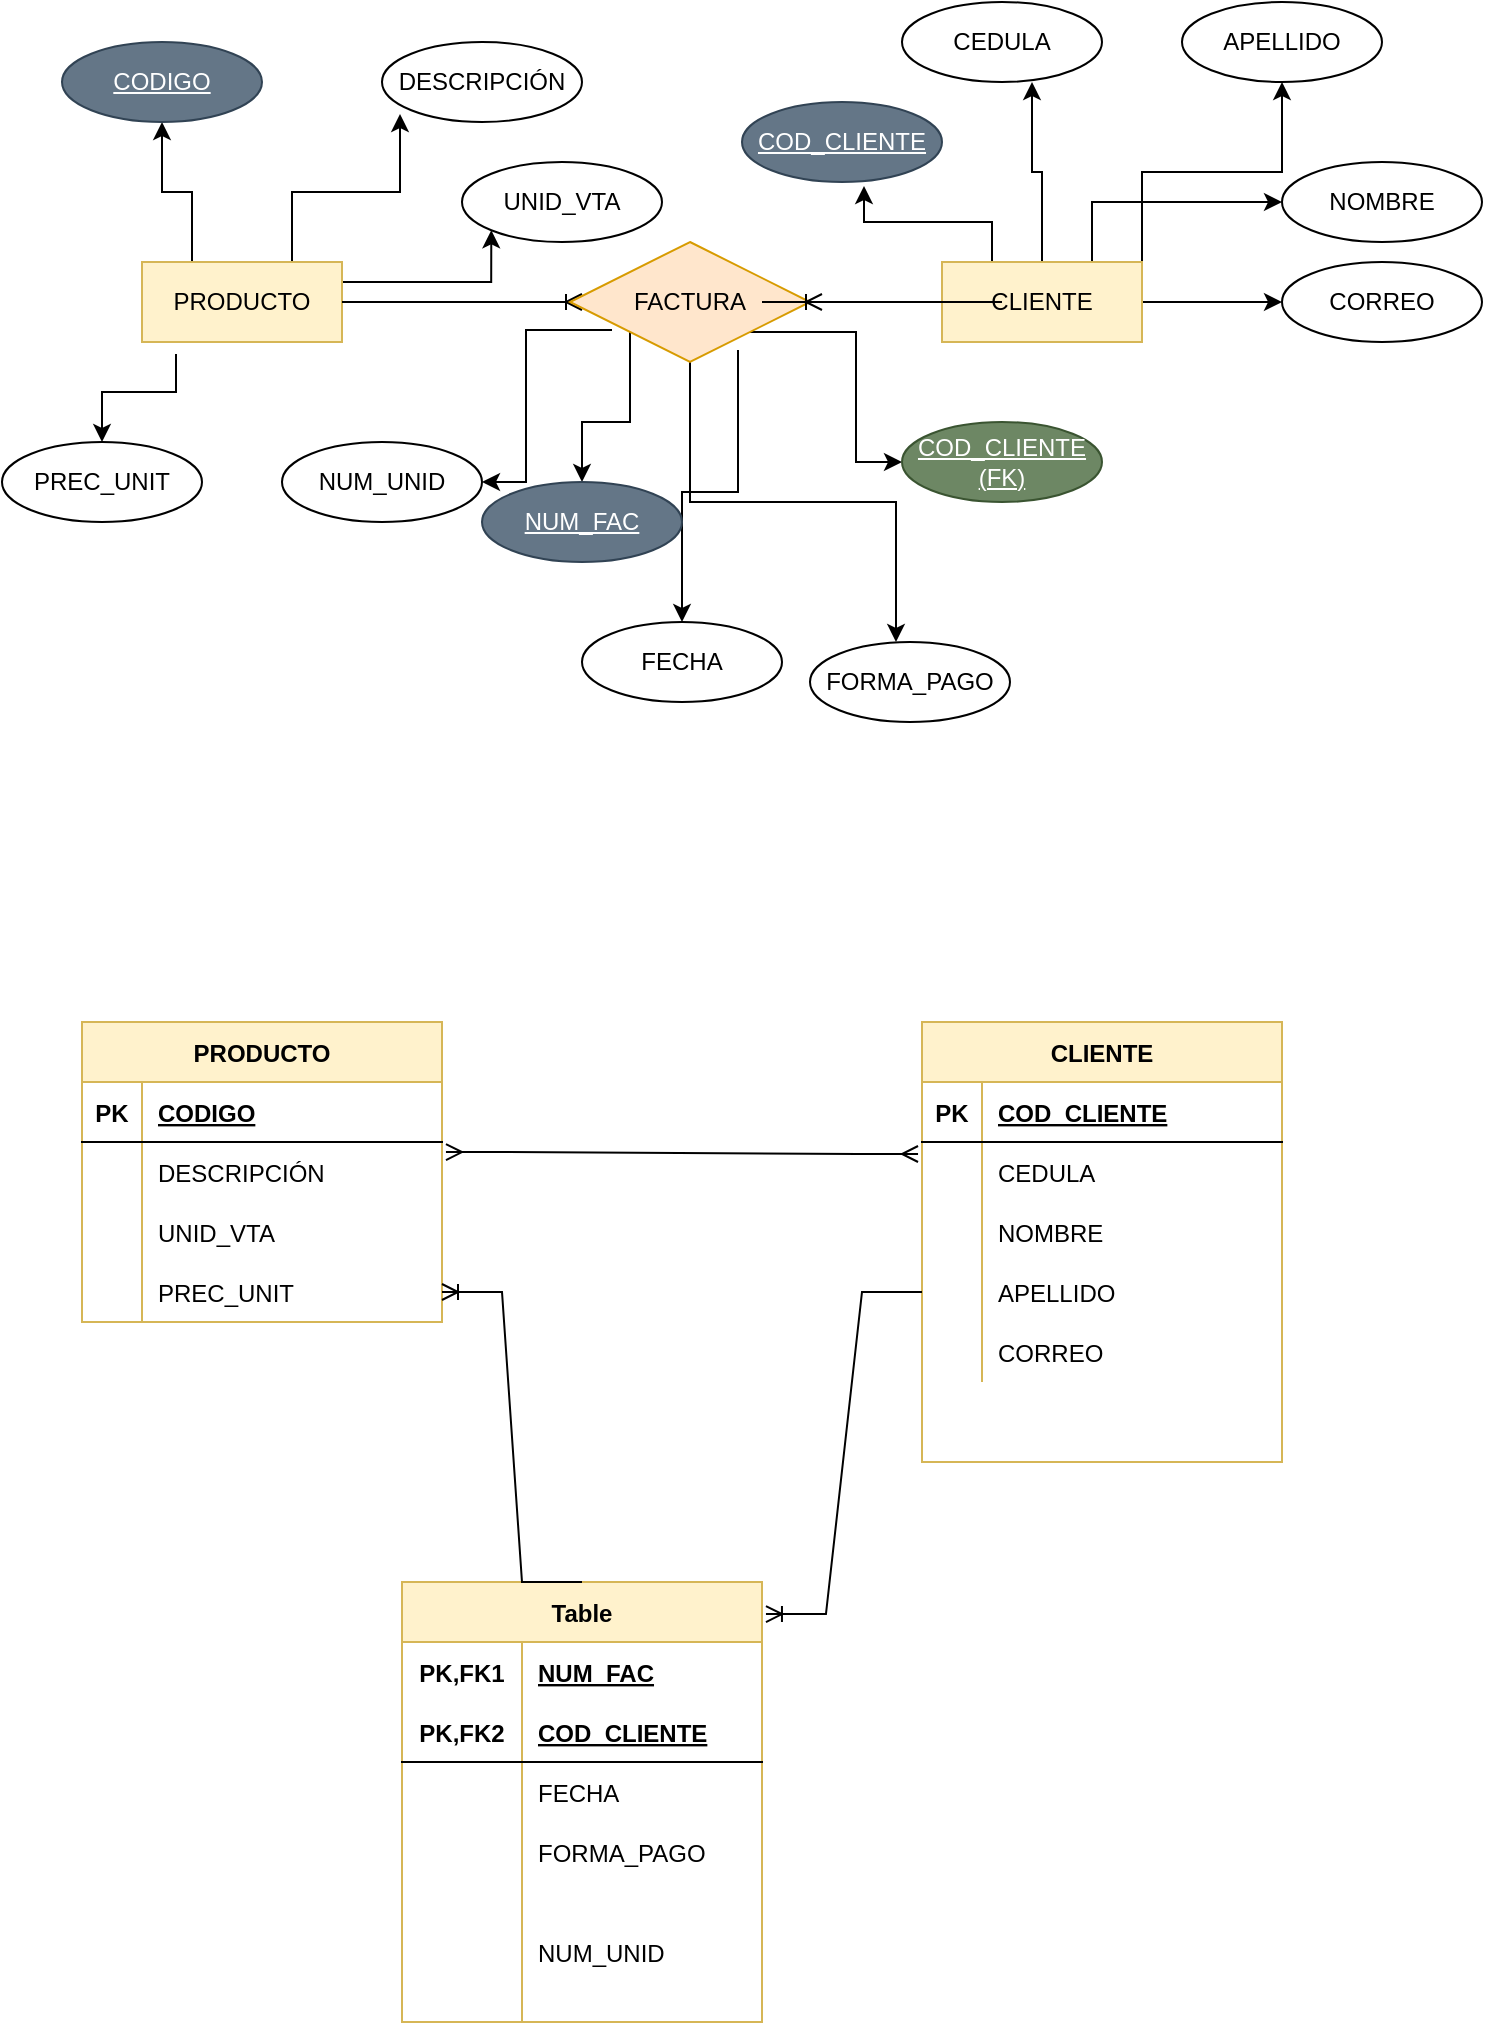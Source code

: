 <mxfile version="20.5.3" type="github">
  <diagram id="K1k2EfvTjPE4o_Jd_I9E" name="Página-1">
    <mxGraphModel dx="1422" dy="794" grid="1" gridSize="10" guides="1" tooltips="1" connect="1" arrows="1" fold="1" page="1" pageScale="1" pageWidth="827" pageHeight="1169" math="0" shadow="0">
      <root>
        <mxCell id="0" />
        <mxCell id="1" parent="0" />
        <mxCell id="4h_aY566SEWb9SjuzwMa-6" style="edgeStyle=orthogonalEdgeStyle;rounded=0;orthogonalLoop=1;jettySize=auto;html=1;exitX=0.25;exitY=0;exitDx=0;exitDy=0;entryX=0.5;entryY=1;entryDx=0;entryDy=0;" edge="1" parent="1" source="4h_aY566SEWb9SjuzwMa-1" target="4h_aY566SEWb9SjuzwMa-2">
          <mxGeometry relative="1" as="geometry" />
        </mxCell>
        <mxCell id="4h_aY566SEWb9SjuzwMa-7" style="edgeStyle=orthogonalEdgeStyle;rounded=0;orthogonalLoop=1;jettySize=auto;html=1;exitX=0.75;exitY=0;exitDx=0;exitDy=0;entryX=0.09;entryY=0.9;entryDx=0;entryDy=0;entryPerimeter=0;" edge="1" parent="1" source="4h_aY566SEWb9SjuzwMa-1" target="4h_aY566SEWb9SjuzwMa-5">
          <mxGeometry relative="1" as="geometry" />
        </mxCell>
        <mxCell id="4h_aY566SEWb9SjuzwMa-8" style="edgeStyle=orthogonalEdgeStyle;rounded=0;orthogonalLoop=1;jettySize=auto;html=1;exitX=1;exitY=0.25;exitDx=0;exitDy=0;entryX=0;entryY=1;entryDx=0;entryDy=0;" edge="1" parent="1" source="4h_aY566SEWb9SjuzwMa-1" target="4h_aY566SEWb9SjuzwMa-4">
          <mxGeometry relative="1" as="geometry" />
        </mxCell>
        <mxCell id="4h_aY566SEWb9SjuzwMa-9" style="edgeStyle=orthogonalEdgeStyle;rounded=0;orthogonalLoop=1;jettySize=auto;html=1;exitX=0.17;exitY=1.15;exitDx=0;exitDy=0;entryX=0.5;entryY=0;entryDx=0;entryDy=0;exitPerimeter=0;" edge="1" parent="1" source="4h_aY566SEWb9SjuzwMa-1" target="4h_aY566SEWb9SjuzwMa-3">
          <mxGeometry relative="1" as="geometry" />
        </mxCell>
        <mxCell id="4h_aY566SEWb9SjuzwMa-1" value="PRODUCTO" style="whiteSpace=wrap;html=1;align=center;fillColor=#fff2cc;strokeColor=#d6b656;" vertex="1" parent="1">
          <mxGeometry x="80" y="160" width="100" height="40" as="geometry" />
        </mxCell>
        <mxCell id="4h_aY566SEWb9SjuzwMa-2" value="CODIGO" style="ellipse;whiteSpace=wrap;html=1;align=center;fontStyle=4;fillColor=#647687;fontColor=#ffffff;strokeColor=#314354;" vertex="1" parent="1">
          <mxGeometry x="40" y="50" width="100" height="40" as="geometry" />
        </mxCell>
        <mxCell id="4h_aY566SEWb9SjuzwMa-3" value="PREC_UNIT" style="ellipse;whiteSpace=wrap;html=1;align=center;" vertex="1" parent="1">
          <mxGeometry x="10" y="250" width="100" height="40" as="geometry" />
        </mxCell>
        <mxCell id="4h_aY566SEWb9SjuzwMa-4" value="UNID_VTA" style="ellipse;whiteSpace=wrap;html=1;align=center;" vertex="1" parent="1">
          <mxGeometry x="240" y="110" width="100" height="40" as="geometry" />
        </mxCell>
        <mxCell id="4h_aY566SEWb9SjuzwMa-5" value="DESCRIPCIÓN" style="ellipse;whiteSpace=wrap;html=1;align=center;" vertex="1" parent="1">
          <mxGeometry x="200" y="50" width="100" height="40" as="geometry" />
        </mxCell>
        <mxCell id="4h_aY566SEWb9SjuzwMa-17" style="edgeStyle=orthogonalEdgeStyle;rounded=0;orthogonalLoop=1;jettySize=auto;html=1;exitX=0.25;exitY=0;exitDx=0;exitDy=0;entryX=0.61;entryY=1.05;entryDx=0;entryDy=0;entryPerimeter=0;" edge="1" parent="1" source="4h_aY566SEWb9SjuzwMa-10" target="4h_aY566SEWb9SjuzwMa-15">
          <mxGeometry relative="1" as="geometry" />
        </mxCell>
        <mxCell id="4h_aY566SEWb9SjuzwMa-18" style="edgeStyle=orthogonalEdgeStyle;rounded=0;orthogonalLoop=1;jettySize=auto;html=1;exitX=0.5;exitY=0;exitDx=0;exitDy=0;entryX=0.65;entryY=1;entryDx=0;entryDy=0;entryPerimeter=0;" edge="1" parent="1" source="4h_aY566SEWb9SjuzwMa-10" target="4h_aY566SEWb9SjuzwMa-14">
          <mxGeometry relative="1" as="geometry" />
        </mxCell>
        <mxCell id="4h_aY566SEWb9SjuzwMa-19" style="edgeStyle=orthogonalEdgeStyle;rounded=0;orthogonalLoop=1;jettySize=auto;html=1;exitX=0.75;exitY=0;exitDx=0;exitDy=0;entryX=0;entryY=0.5;entryDx=0;entryDy=0;" edge="1" parent="1" source="4h_aY566SEWb9SjuzwMa-10" target="4h_aY566SEWb9SjuzwMa-12">
          <mxGeometry relative="1" as="geometry" />
        </mxCell>
        <mxCell id="4h_aY566SEWb9SjuzwMa-20" style="edgeStyle=orthogonalEdgeStyle;rounded=0;orthogonalLoop=1;jettySize=auto;html=1;exitX=1;exitY=0.5;exitDx=0;exitDy=0;entryX=0;entryY=0.5;entryDx=0;entryDy=0;" edge="1" parent="1" source="4h_aY566SEWb9SjuzwMa-10" target="4h_aY566SEWb9SjuzwMa-11">
          <mxGeometry relative="1" as="geometry" />
        </mxCell>
        <mxCell id="4h_aY566SEWb9SjuzwMa-70" style="edgeStyle=orthogonalEdgeStyle;rounded=0;orthogonalLoop=1;jettySize=auto;html=1;exitX=1;exitY=0;exitDx=0;exitDy=0;" edge="1" parent="1" source="4h_aY566SEWb9SjuzwMa-10" target="4h_aY566SEWb9SjuzwMa-13">
          <mxGeometry relative="1" as="geometry" />
        </mxCell>
        <mxCell id="4h_aY566SEWb9SjuzwMa-10" value="CLIENTE" style="whiteSpace=wrap;html=1;align=center;fillColor=#fff2cc;strokeColor=#d6b656;" vertex="1" parent="1">
          <mxGeometry x="480" y="160" width="100" height="40" as="geometry" />
        </mxCell>
        <mxCell id="4h_aY566SEWb9SjuzwMa-11" value="CORREO" style="ellipse;whiteSpace=wrap;html=1;align=center;" vertex="1" parent="1">
          <mxGeometry x="650" y="160" width="100" height="40" as="geometry" />
        </mxCell>
        <mxCell id="4h_aY566SEWb9SjuzwMa-12" value="NOMBRE" style="ellipse;whiteSpace=wrap;html=1;align=center;" vertex="1" parent="1">
          <mxGeometry x="650" y="110" width="100" height="40" as="geometry" />
        </mxCell>
        <mxCell id="4h_aY566SEWb9SjuzwMa-13" value="APELLIDO" style="ellipse;whiteSpace=wrap;html=1;align=center;" vertex="1" parent="1">
          <mxGeometry x="600" y="30" width="100" height="40" as="geometry" />
        </mxCell>
        <mxCell id="4h_aY566SEWb9SjuzwMa-14" value="CEDULA" style="ellipse;whiteSpace=wrap;html=1;align=center;" vertex="1" parent="1">
          <mxGeometry x="460" y="30" width="100" height="40" as="geometry" />
        </mxCell>
        <mxCell id="4h_aY566SEWb9SjuzwMa-15" value="COD_CLIENTE" style="ellipse;whiteSpace=wrap;html=1;align=center;fontStyle=4;fillColor=#647687;fontColor=#ffffff;strokeColor=#314354;" vertex="1" parent="1">
          <mxGeometry x="380" y="80" width="100" height="40" as="geometry" />
        </mxCell>
        <mxCell id="4h_aY566SEWb9SjuzwMa-26" style="edgeStyle=orthogonalEdgeStyle;rounded=0;orthogonalLoop=1;jettySize=auto;html=1;exitX=0;exitY=1;exitDx=0;exitDy=0;entryX=0.5;entryY=0;entryDx=0;entryDy=0;" edge="1" parent="1" source="4h_aY566SEWb9SjuzwMa-102" target="4h_aY566SEWb9SjuzwMa-23">
          <mxGeometry relative="1" as="geometry">
            <mxPoint x="314" y="400" as="sourcePoint" />
          </mxGeometry>
        </mxCell>
        <mxCell id="4h_aY566SEWb9SjuzwMa-27" style="edgeStyle=orthogonalEdgeStyle;rounded=0;orthogonalLoop=1;jettySize=auto;html=1;exitX=0.7;exitY=0.9;exitDx=0;exitDy=0;entryX=0.5;entryY=0;entryDx=0;entryDy=0;exitPerimeter=0;" edge="1" parent="1" source="4h_aY566SEWb9SjuzwMa-102" target="4h_aY566SEWb9SjuzwMa-24">
          <mxGeometry relative="1" as="geometry">
            <mxPoint x="339" y="410" as="sourcePoint" />
          </mxGeometry>
        </mxCell>
        <mxCell id="4h_aY566SEWb9SjuzwMa-28" style="edgeStyle=orthogonalEdgeStyle;rounded=0;orthogonalLoop=1;jettySize=auto;html=1;exitX=0.5;exitY=1;exitDx=0;exitDy=0;entryX=0.43;entryY=0;entryDx=0;entryDy=0;entryPerimeter=0;" edge="1" parent="1" source="4h_aY566SEWb9SjuzwMa-102" target="4h_aY566SEWb9SjuzwMa-25">
          <mxGeometry relative="1" as="geometry">
            <mxPoint x="389" y="410" as="sourcePoint" />
          </mxGeometry>
        </mxCell>
        <mxCell id="4h_aY566SEWb9SjuzwMa-37" style="edgeStyle=orthogonalEdgeStyle;rounded=0;orthogonalLoop=1;jettySize=auto;html=1;exitX=1;exitY=1;exitDx=0;exitDy=0;entryX=0;entryY=0.5;entryDx=0;entryDy=0;" edge="1" parent="1" source="4h_aY566SEWb9SjuzwMa-102" target="4h_aY566SEWb9SjuzwMa-36">
          <mxGeometry relative="1" as="geometry">
            <mxPoint x="414" y="390" as="sourcePoint" />
          </mxGeometry>
        </mxCell>
        <mxCell id="4h_aY566SEWb9SjuzwMa-39" style="edgeStyle=orthogonalEdgeStyle;rounded=0;orthogonalLoop=1;jettySize=auto;html=1;exitX=0.175;exitY=0.733;exitDx=0;exitDy=0;entryX=1;entryY=0.5;entryDx=0;entryDy=0;exitPerimeter=0;" edge="1" parent="1" source="4h_aY566SEWb9SjuzwMa-102" target="4h_aY566SEWb9SjuzwMa-38">
          <mxGeometry relative="1" as="geometry">
            <mxPoint x="314" y="380" as="sourcePoint" />
          </mxGeometry>
        </mxCell>
        <mxCell id="4h_aY566SEWb9SjuzwMa-23" value="NUM_FAC" style="ellipse;whiteSpace=wrap;html=1;align=center;fontStyle=4;fillColor=#647687;fontColor=#ffffff;strokeColor=#314354;" vertex="1" parent="1">
          <mxGeometry x="250" y="270" width="100" height="40" as="geometry" />
        </mxCell>
        <mxCell id="4h_aY566SEWb9SjuzwMa-24" value="FECHA" style="ellipse;whiteSpace=wrap;html=1;align=center;" vertex="1" parent="1">
          <mxGeometry x="300" y="340" width="100" height="40" as="geometry" />
        </mxCell>
        <mxCell id="4h_aY566SEWb9SjuzwMa-25" value="FORMA_PAGO" style="ellipse;whiteSpace=wrap;html=1;align=center;" vertex="1" parent="1">
          <mxGeometry x="414" y="350" width="100" height="40" as="geometry" />
        </mxCell>
        <mxCell id="4h_aY566SEWb9SjuzwMa-31" value="" style="edgeStyle=entityRelationEdgeStyle;fontSize=12;html=1;endArrow=ERoneToMany;rounded=0;exitX=1;exitY=0.5;exitDx=0;exitDy=0;entryX=0;entryY=0.5;entryDx=0;entryDy=0;" edge="1" parent="1" source="4h_aY566SEWb9SjuzwMa-1">
          <mxGeometry width="100" height="100" relative="1" as="geometry">
            <mxPoint x="360" y="460" as="sourcePoint" />
            <mxPoint x="300" y="180" as="targetPoint" />
          </mxGeometry>
        </mxCell>
        <mxCell id="4h_aY566SEWb9SjuzwMa-36" value="COD_CLIENTE&lt;br&gt;(FK)" style="ellipse;whiteSpace=wrap;html=1;align=center;fontStyle=4;fillColor=#6d8764;fontColor=#ffffff;strokeColor=#3A5431;" vertex="1" parent="1">
          <mxGeometry x="460" y="240" width="100" height="40" as="geometry" />
        </mxCell>
        <mxCell id="4h_aY566SEWb9SjuzwMa-38" value="NUM_UNID" style="ellipse;whiteSpace=wrap;html=1;align=center;" vertex="1" parent="1">
          <mxGeometry x="150" y="250" width="100" height="40" as="geometry" />
        </mxCell>
        <mxCell id="4h_aY566SEWb9SjuzwMa-40" value="PRODUCTO" style="shape=table;startSize=30;container=1;collapsible=1;childLayout=tableLayout;fixedRows=1;rowLines=0;fontStyle=1;align=center;resizeLast=1;fillColor=#fff2cc;strokeColor=#d6b656;" vertex="1" parent="1">
          <mxGeometry x="50" y="540" width="180" height="150" as="geometry" />
        </mxCell>
        <mxCell id="4h_aY566SEWb9SjuzwMa-41" value="" style="shape=tableRow;horizontal=0;startSize=0;swimlaneHead=0;swimlaneBody=0;fillColor=none;collapsible=0;dropTarget=0;points=[[0,0.5],[1,0.5]];portConstraint=eastwest;top=0;left=0;right=0;bottom=1;" vertex="1" parent="4h_aY566SEWb9SjuzwMa-40">
          <mxGeometry y="30" width="180" height="30" as="geometry" />
        </mxCell>
        <mxCell id="4h_aY566SEWb9SjuzwMa-42" value="PK" style="shape=partialRectangle;connectable=0;fillColor=none;top=0;left=0;bottom=0;right=0;fontStyle=1;overflow=hidden;" vertex="1" parent="4h_aY566SEWb9SjuzwMa-41">
          <mxGeometry width="30" height="30" as="geometry">
            <mxRectangle width="30" height="30" as="alternateBounds" />
          </mxGeometry>
        </mxCell>
        <mxCell id="4h_aY566SEWb9SjuzwMa-43" value="CODIGO" style="shape=partialRectangle;connectable=0;fillColor=none;top=0;left=0;bottom=0;right=0;align=left;spacingLeft=6;fontStyle=5;overflow=hidden;" vertex="1" parent="4h_aY566SEWb9SjuzwMa-41">
          <mxGeometry x="30" width="150" height="30" as="geometry">
            <mxRectangle width="150" height="30" as="alternateBounds" />
          </mxGeometry>
        </mxCell>
        <mxCell id="4h_aY566SEWb9SjuzwMa-44" value="" style="shape=tableRow;horizontal=0;startSize=0;swimlaneHead=0;swimlaneBody=0;fillColor=none;collapsible=0;dropTarget=0;points=[[0,0.5],[1,0.5]];portConstraint=eastwest;top=0;left=0;right=0;bottom=0;" vertex="1" parent="4h_aY566SEWb9SjuzwMa-40">
          <mxGeometry y="60" width="180" height="30" as="geometry" />
        </mxCell>
        <mxCell id="4h_aY566SEWb9SjuzwMa-45" value="" style="shape=partialRectangle;connectable=0;fillColor=none;top=0;left=0;bottom=0;right=0;editable=1;overflow=hidden;" vertex="1" parent="4h_aY566SEWb9SjuzwMa-44">
          <mxGeometry width="30" height="30" as="geometry">
            <mxRectangle width="30" height="30" as="alternateBounds" />
          </mxGeometry>
        </mxCell>
        <mxCell id="4h_aY566SEWb9SjuzwMa-46" value="DESCRIPCIÓN" style="shape=partialRectangle;connectable=0;fillColor=none;top=0;left=0;bottom=0;right=0;align=left;spacingLeft=6;overflow=hidden;" vertex="1" parent="4h_aY566SEWb9SjuzwMa-44">
          <mxGeometry x="30" width="150" height="30" as="geometry">
            <mxRectangle width="150" height="30" as="alternateBounds" />
          </mxGeometry>
        </mxCell>
        <mxCell id="4h_aY566SEWb9SjuzwMa-47" value="" style="shape=tableRow;horizontal=0;startSize=0;swimlaneHead=0;swimlaneBody=0;fillColor=none;collapsible=0;dropTarget=0;points=[[0,0.5],[1,0.5]];portConstraint=eastwest;top=0;left=0;right=0;bottom=0;" vertex="1" parent="4h_aY566SEWb9SjuzwMa-40">
          <mxGeometry y="90" width="180" height="30" as="geometry" />
        </mxCell>
        <mxCell id="4h_aY566SEWb9SjuzwMa-48" value="" style="shape=partialRectangle;connectable=0;fillColor=none;top=0;left=0;bottom=0;right=0;editable=1;overflow=hidden;" vertex="1" parent="4h_aY566SEWb9SjuzwMa-47">
          <mxGeometry width="30" height="30" as="geometry">
            <mxRectangle width="30" height="30" as="alternateBounds" />
          </mxGeometry>
        </mxCell>
        <mxCell id="4h_aY566SEWb9SjuzwMa-49" value="UNID_VTA" style="shape=partialRectangle;connectable=0;fillColor=none;top=0;left=0;bottom=0;right=0;align=left;spacingLeft=6;overflow=hidden;" vertex="1" parent="4h_aY566SEWb9SjuzwMa-47">
          <mxGeometry x="30" width="150" height="30" as="geometry">
            <mxRectangle width="150" height="30" as="alternateBounds" />
          </mxGeometry>
        </mxCell>
        <mxCell id="4h_aY566SEWb9SjuzwMa-50" value="" style="shape=tableRow;horizontal=0;startSize=0;swimlaneHead=0;swimlaneBody=0;fillColor=none;collapsible=0;dropTarget=0;points=[[0,0.5],[1,0.5]];portConstraint=eastwest;top=0;left=0;right=0;bottom=0;" vertex="1" parent="4h_aY566SEWb9SjuzwMa-40">
          <mxGeometry y="120" width="180" height="30" as="geometry" />
        </mxCell>
        <mxCell id="4h_aY566SEWb9SjuzwMa-51" value="" style="shape=partialRectangle;connectable=0;fillColor=none;top=0;left=0;bottom=0;right=0;editable=1;overflow=hidden;" vertex="1" parent="4h_aY566SEWb9SjuzwMa-50">
          <mxGeometry width="30" height="30" as="geometry">
            <mxRectangle width="30" height="30" as="alternateBounds" />
          </mxGeometry>
        </mxCell>
        <mxCell id="4h_aY566SEWb9SjuzwMa-52" value="PREC_UNIT" style="shape=partialRectangle;connectable=0;fillColor=none;top=0;left=0;bottom=0;right=0;align=left;spacingLeft=6;overflow=hidden;" vertex="1" parent="4h_aY566SEWb9SjuzwMa-50">
          <mxGeometry x="30" width="150" height="30" as="geometry">
            <mxRectangle width="150" height="30" as="alternateBounds" />
          </mxGeometry>
        </mxCell>
        <mxCell id="4h_aY566SEWb9SjuzwMa-53" value="CLIENTE" style="shape=table;startSize=30;container=1;collapsible=1;childLayout=tableLayout;fixedRows=1;rowLines=0;fontStyle=1;align=center;resizeLast=1;fillColor=#fff2cc;strokeColor=#d6b656;" vertex="1" parent="1">
          <mxGeometry x="470" y="540" width="180" height="220" as="geometry" />
        </mxCell>
        <mxCell id="4h_aY566SEWb9SjuzwMa-54" value="" style="shape=tableRow;horizontal=0;startSize=0;swimlaneHead=0;swimlaneBody=0;fillColor=none;collapsible=0;dropTarget=0;points=[[0,0.5],[1,0.5]];portConstraint=eastwest;top=0;left=0;right=0;bottom=1;" vertex="1" parent="4h_aY566SEWb9SjuzwMa-53">
          <mxGeometry y="30" width="180" height="30" as="geometry" />
        </mxCell>
        <mxCell id="4h_aY566SEWb9SjuzwMa-55" value="PK" style="shape=partialRectangle;connectable=0;fillColor=none;top=0;left=0;bottom=0;right=0;fontStyle=1;overflow=hidden;" vertex="1" parent="4h_aY566SEWb9SjuzwMa-54">
          <mxGeometry width="30" height="30" as="geometry">
            <mxRectangle width="30" height="30" as="alternateBounds" />
          </mxGeometry>
        </mxCell>
        <mxCell id="4h_aY566SEWb9SjuzwMa-56" value="COD_CLIENTE" style="shape=partialRectangle;connectable=0;fillColor=none;top=0;left=0;bottom=0;right=0;align=left;spacingLeft=6;fontStyle=5;overflow=hidden;" vertex="1" parent="4h_aY566SEWb9SjuzwMa-54">
          <mxGeometry x="30" width="150" height="30" as="geometry">
            <mxRectangle width="150" height="30" as="alternateBounds" />
          </mxGeometry>
        </mxCell>
        <mxCell id="4h_aY566SEWb9SjuzwMa-57" value="" style="shape=tableRow;horizontal=0;startSize=0;swimlaneHead=0;swimlaneBody=0;fillColor=none;collapsible=0;dropTarget=0;points=[[0,0.5],[1,0.5]];portConstraint=eastwest;top=0;left=0;right=0;bottom=0;" vertex="1" parent="4h_aY566SEWb9SjuzwMa-53">
          <mxGeometry y="60" width="180" height="30" as="geometry" />
        </mxCell>
        <mxCell id="4h_aY566SEWb9SjuzwMa-58" value="" style="shape=partialRectangle;connectable=0;fillColor=none;top=0;left=0;bottom=0;right=0;editable=1;overflow=hidden;" vertex="1" parent="4h_aY566SEWb9SjuzwMa-57">
          <mxGeometry width="30" height="30" as="geometry">
            <mxRectangle width="30" height="30" as="alternateBounds" />
          </mxGeometry>
        </mxCell>
        <mxCell id="4h_aY566SEWb9SjuzwMa-59" value="CEDULA" style="shape=partialRectangle;connectable=0;fillColor=none;top=0;left=0;bottom=0;right=0;align=left;spacingLeft=6;overflow=hidden;" vertex="1" parent="4h_aY566SEWb9SjuzwMa-57">
          <mxGeometry x="30" width="150" height="30" as="geometry">
            <mxRectangle width="150" height="30" as="alternateBounds" />
          </mxGeometry>
        </mxCell>
        <mxCell id="4h_aY566SEWb9SjuzwMa-60" value="" style="shape=tableRow;horizontal=0;startSize=0;swimlaneHead=0;swimlaneBody=0;fillColor=none;collapsible=0;dropTarget=0;points=[[0,0.5],[1,0.5]];portConstraint=eastwest;top=0;left=0;right=0;bottom=0;" vertex="1" parent="4h_aY566SEWb9SjuzwMa-53">
          <mxGeometry y="90" width="180" height="30" as="geometry" />
        </mxCell>
        <mxCell id="4h_aY566SEWb9SjuzwMa-61" value="" style="shape=partialRectangle;connectable=0;fillColor=none;top=0;left=0;bottom=0;right=0;editable=1;overflow=hidden;" vertex="1" parent="4h_aY566SEWb9SjuzwMa-60">
          <mxGeometry width="30" height="30" as="geometry">
            <mxRectangle width="30" height="30" as="alternateBounds" />
          </mxGeometry>
        </mxCell>
        <mxCell id="4h_aY566SEWb9SjuzwMa-62" value="NOMBRE" style="shape=partialRectangle;connectable=0;fillColor=none;top=0;left=0;bottom=0;right=0;align=left;spacingLeft=6;overflow=hidden;" vertex="1" parent="4h_aY566SEWb9SjuzwMa-60">
          <mxGeometry x="30" width="150" height="30" as="geometry">
            <mxRectangle width="150" height="30" as="alternateBounds" />
          </mxGeometry>
        </mxCell>
        <mxCell id="4h_aY566SEWb9SjuzwMa-63" value="" style="shape=tableRow;horizontal=0;startSize=0;swimlaneHead=0;swimlaneBody=0;fillColor=none;collapsible=0;dropTarget=0;points=[[0,0.5],[1,0.5]];portConstraint=eastwest;top=0;left=0;right=0;bottom=0;" vertex="1" parent="4h_aY566SEWb9SjuzwMa-53">
          <mxGeometry y="120" width="180" height="30" as="geometry" />
        </mxCell>
        <mxCell id="4h_aY566SEWb9SjuzwMa-64" value="" style="shape=partialRectangle;connectable=0;fillColor=none;top=0;left=0;bottom=0;right=0;editable=1;overflow=hidden;" vertex="1" parent="4h_aY566SEWb9SjuzwMa-63">
          <mxGeometry width="30" height="30" as="geometry">
            <mxRectangle width="30" height="30" as="alternateBounds" />
          </mxGeometry>
        </mxCell>
        <mxCell id="4h_aY566SEWb9SjuzwMa-65" value="APELLIDO" style="shape=partialRectangle;connectable=0;fillColor=none;top=0;left=0;bottom=0;right=0;align=left;spacingLeft=6;overflow=hidden;" vertex="1" parent="4h_aY566SEWb9SjuzwMa-63">
          <mxGeometry x="30" width="150" height="30" as="geometry">
            <mxRectangle width="150" height="30" as="alternateBounds" />
          </mxGeometry>
        </mxCell>
        <mxCell id="4h_aY566SEWb9SjuzwMa-67" value="" style="shape=tableRow;horizontal=0;startSize=0;swimlaneHead=0;swimlaneBody=0;fillColor=none;collapsible=0;dropTarget=0;points=[[0,0.5],[1,0.5]];portConstraint=eastwest;top=0;left=0;right=0;bottom=0;" vertex="1" parent="4h_aY566SEWb9SjuzwMa-53">
          <mxGeometry y="150" width="180" height="30" as="geometry" />
        </mxCell>
        <mxCell id="4h_aY566SEWb9SjuzwMa-68" value="" style="shape=partialRectangle;connectable=0;fillColor=none;top=0;left=0;bottom=0;right=0;editable=1;overflow=hidden;" vertex="1" parent="4h_aY566SEWb9SjuzwMa-67">
          <mxGeometry width="30" height="30" as="geometry">
            <mxRectangle width="30" height="30" as="alternateBounds" />
          </mxGeometry>
        </mxCell>
        <mxCell id="4h_aY566SEWb9SjuzwMa-69" value="CORREO" style="shape=partialRectangle;connectable=0;fillColor=none;top=0;left=0;bottom=0;right=0;align=left;spacingLeft=6;overflow=hidden;" vertex="1" parent="4h_aY566SEWb9SjuzwMa-67">
          <mxGeometry x="30" width="150" height="30" as="geometry">
            <mxRectangle width="150" height="30" as="alternateBounds" />
          </mxGeometry>
        </mxCell>
        <mxCell id="4h_aY566SEWb9SjuzwMa-71" value="" style="edgeStyle=entityRelationEdgeStyle;fontSize=12;html=1;endArrow=ERmany;startArrow=ERmany;rounded=0;exitX=1.011;exitY=0.167;exitDx=0;exitDy=0;exitPerimeter=0;entryX=-0.011;entryY=0.2;entryDx=0;entryDy=0;entryPerimeter=0;" edge="1" parent="1" source="4h_aY566SEWb9SjuzwMa-44" target="4h_aY566SEWb9SjuzwMa-57">
          <mxGeometry width="100" height="100" relative="1" as="geometry">
            <mxPoint x="360" y="540" as="sourcePoint" />
            <mxPoint x="460" y="600" as="targetPoint" />
          </mxGeometry>
        </mxCell>
        <mxCell id="4h_aY566SEWb9SjuzwMa-85" value="" style="edgeStyle=entityRelationEdgeStyle;fontSize=12;html=1;endArrow=ERoneToMany;rounded=0;entryX=1.011;entryY=0.073;entryDx=0;entryDy=0;exitX=0;exitY=0.5;exitDx=0;exitDy=0;entryPerimeter=0;" edge="1" parent="1" source="4h_aY566SEWb9SjuzwMa-63" target="4h_aY566SEWb9SjuzwMa-86">
          <mxGeometry width="100" height="100" relative="1" as="geometry">
            <mxPoint x="470" y="669" as="sourcePoint" />
            <mxPoint x="420" y="885" as="targetPoint" />
          </mxGeometry>
        </mxCell>
        <mxCell id="4h_aY566SEWb9SjuzwMa-86" value="Table" style="shape=table;startSize=30;container=1;collapsible=1;childLayout=tableLayout;fixedRows=1;rowLines=0;fontStyle=1;align=center;resizeLast=1;fillColor=#fff2cc;strokeColor=#d6b656;" vertex="1" parent="1">
          <mxGeometry x="210" y="820" width="180" height="220" as="geometry" />
        </mxCell>
        <mxCell id="4h_aY566SEWb9SjuzwMa-87" value="" style="shape=tableRow;horizontal=0;startSize=0;swimlaneHead=0;swimlaneBody=0;fillColor=none;collapsible=0;dropTarget=0;points=[[0,0.5],[1,0.5]];portConstraint=eastwest;top=0;left=0;right=0;bottom=0;" vertex="1" parent="4h_aY566SEWb9SjuzwMa-86">
          <mxGeometry y="30" width="180" height="30" as="geometry" />
        </mxCell>
        <mxCell id="4h_aY566SEWb9SjuzwMa-88" value="PK,FK1" style="shape=partialRectangle;connectable=0;fillColor=none;top=0;left=0;bottom=0;right=0;fontStyle=1;overflow=hidden;" vertex="1" parent="4h_aY566SEWb9SjuzwMa-87">
          <mxGeometry width="60" height="30" as="geometry">
            <mxRectangle width="60" height="30" as="alternateBounds" />
          </mxGeometry>
        </mxCell>
        <mxCell id="4h_aY566SEWb9SjuzwMa-89" value="NUM_FAC" style="shape=partialRectangle;connectable=0;fillColor=none;top=0;left=0;bottom=0;right=0;align=left;spacingLeft=6;fontStyle=5;overflow=hidden;" vertex="1" parent="4h_aY566SEWb9SjuzwMa-87">
          <mxGeometry x="60" width="120" height="30" as="geometry">
            <mxRectangle width="120" height="30" as="alternateBounds" />
          </mxGeometry>
        </mxCell>
        <mxCell id="4h_aY566SEWb9SjuzwMa-90" value="" style="shape=tableRow;horizontal=0;startSize=0;swimlaneHead=0;swimlaneBody=0;fillColor=none;collapsible=0;dropTarget=0;points=[[0,0.5],[1,0.5]];portConstraint=eastwest;top=0;left=0;right=0;bottom=1;" vertex="1" parent="4h_aY566SEWb9SjuzwMa-86">
          <mxGeometry y="60" width="180" height="30" as="geometry" />
        </mxCell>
        <mxCell id="4h_aY566SEWb9SjuzwMa-91" value="PK,FK2" style="shape=partialRectangle;connectable=0;fillColor=none;top=0;left=0;bottom=0;right=0;fontStyle=1;overflow=hidden;" vertex="1" parent="4h_aY566SEWb9SjuzwMa-90">
          <mxGeometry width="60" height="30" as="geometry">
            <mxRectangle width="60" height="30" as="alternateBounds" />
          </mxGeometry>
        </mxCell>
        <mxCell id="4h_aY566SEWb9SjuzwMa-92" value="COD_CLIENTE" style="shape=partialRectangle;connectable=0;fillColor=none;top=0;left=0;bottom=0;right=0;align=left;spacingLeft=6;fontStyle=5;overflow=hidden;" vertex="1" parent="4h_aY566SEWb9SjuzwMa-90">
          <mxGeometry x="60" width="120" height="30" as="geometry">
            <mxRectangle width="120" height="30" as="alternateBounds" />
          </mxGeometry>
        </mxCell>
        <mxCell id="4h_aY566SEWb9SjuzwMa-93" value="" style="shape=tableRow;horizontal=0;startSize=0;swimlaneHead=0;swimlaneBody=0;fillColor=none;collapsible=0;dropTarget=0;points=[[0,0.5],[1,0.5]];portConstraint=eastwest;top=0;left=0;right=0;bottom=0;" vertex="1" parent="4h_aY566SEWb9SjuzwMa-86">
          <mxGeometry y="90" width="180" height="30" as="geometry" />
        </mxCell>
        <mxCell id="4h_aY566SEWb9SjuzwMa-94" value="" style="shape=partialRectangle;connectable=0;fillColor=none;top=0;left=0;bottom=0;right=0;editable=1;overflow=hidden;" vertex="1" parent="4h_aY566SEWb9SjuzwMa-93">
          <mxGeometry width="60" height="30" as="geometry">
            <mxRectangle width="60" height="30" as="alternateBounds" />
          </mxGeometry>
        </mxCell>
        <mxCell id="4h_aY566SEWb9SjuzwMa-95" value="FECHA" style="shape=partialRectangle;connectable=0;fillColor=none;top=0;left=0;bottom=0;right=0;align=left;spacingLeft=6;overflow=hidden;" vertex="1" parent="4h_aY566SEWb9SjuzwMa-93">
          <mxGeometry x="60" width="120" height="30" as="geometry">
            <mxRectangle width="120" height="30" as="alternateBounds" />
          </mxGeometry>
        </mxCell>
        <mxCell id="4h_aY566SEWb9SjuzwMa-104" value="" style="shape=tableRow;horizontal=0;startSize=0;swimlaneHead=0;swimlaneBody=0;fillColor=none;collapsible=0;dropTarget=0;points=[[0,0.5],[1,0.5]];portConstraint=eastwest;top=0;left=0;right=0;bottom=0;" vertex="1" parent="4h_aY566SEWb9SjuzwMa-86">
          <mxGeometry y="120" width="180" height="30" as="geometry" />
        </mxCell>
        <mxCell id="4h_aY566SEWb9SjuzwMa-105" value="" style="shape=partialRectangle;connectable=0;fillColor=none;top=0;left=0;bottom=0;right=0;editable=1;overflow=hidden;" vertex="1" parent="4h_aY566SEWb9SjuzwMa-104">
          <mxGeometry width="60" height="30" as="geometry">
            <mxRectangle width="60" height="30" as="alternateBounds" />
          </mxGeometry>
        </mxCell>
        <mxCell id="4h_aY566SEWb9SjuzwMa-106" value="FORMA_PAGO" style="shape=partialRectangle;connectable=0;fillColor=none;top=0;left=0;bottom=0;right=0;align=left;spacingLeft=6;overflow=hidden;" vertex="1" parent="4h_aY566SEWb9SjuzwMa-104">
          <mxGeometry x="60" width="120" height="30" as="geometry">
            <mxRectangle width="120" height="30" as="alternateBounds" />
          </mxGeometry>
        </mxCell>
        <mxCell id="4h_aY566SEWb9SjuzwMa-96" value="" style="shape=tableRow;horizontal=0;startSize=0;swimlaneHead=0;swimlaneBody=0;fillColor=none;collapsible=0;dropTarget=0;points=[[0,0.5],[1,0.5]];portConstraint=eastwest;top=0;left=0;right=0;bottom=0;" vertex="1" parent="4h_aY566SEWb9SjuzwMa-86">
          <mxGeometry y="150" width="180" height="70" as="geometry" />
        </mxCell>
        <mxCell id="4h_aY566SEWb9SjuzwMa-97" value="" style="shape=partialRectangle;connectable=0;fillColor=none;top=0;left=0;bottom=0;right=0;editable=1;overflow=hidden;" vertex="1" parent="4h_aY566SEWb9SjuzwMa-96">
          <mxGeometry width="60" height="70" as="geometry">
            <mxRectangle width="60" height="70" as="alternateBounds" />
          </mxGeometry>
        </mxCell>
        <mxCell id="4h_aY566SEWb9SjuzwMa-98" value="NUM_UNID" style="shape=partialRectangle;connectable=0;fillColor=none;top=0;left=0;bottom=0;right=0;align=left;spacingLeft=6;overflow=hidden;" vertex="1" parent="4h_aY566SEWb9SjuzwMa-96">
          <mxGeometry x="60" width="120" height="70" as="geometry">
            <mxRectangle width="120" height="70" as="alternateBounds" />
          </mxGeometry>
        </mxCell>
        <mxCell id="4h_aY566SEWb9SjuzwMa-100" value="" style="edgeStyle=entityRelationEdgeStyle;fontSize=12;html=1;endArrow=ERoneToMany;rounded=0;entryX=1;entryY=0.5;entryDx=0;entryDy=0;exitX=0.5;exitY=0;exitDx=0;exitDy=0;" edge="1" parent="1" source="4h_aY566SEWb9SjuzwMa-86" target="4h_aY566SEWb9SjuzwMa-50">
          <mxGeometry width="100" height="100" relative="1" as="geometry">
            <mxPoint x="360" y="810" as="sourcePoint" />
            <mxPoint x="460" y="710" as="targetPoint" />
          </mxGeometry>
        </mxCell>
        <mxCell id="4h_aY566SEWb9SjuzwMa-102" value="FACTURA" style="shape=rhombus;perimeter=rhombusPerimeter;whiteSpace=wrap;html=1;align=center;fillColor=#ffe6cc;strokeColor=#d79b00;" vertex="1" parent="1">
          <mxGeometry x="294" y="150" width="120" height="60" as="geometry" />
        </mxCell>
        <mxCell id="4h_aY566SEWb9SjuzwMa-107" value="" style="edgeStyle=entityRelationEdgeStyle;fontSize=12;html=1;endArrow=ERoneToMany;rounded=0;exitX=0;exitY=0.5;exitDx=0;exitDy=0;" edge="1" parent="1" source="4h_aY566SEWb9SjuzwMa-10">
          <mxGeometry width="100" height="100" relative="1" as="geometry">
            <mxPoint x="360" y="430" as="sourcePoint" />
            <mxPoint x="420" y="180" as="targetPoint" />
          </mxGeometry>
        </mxCell>
      </root>
    </mxGraphModel>
  </diagram>
</mxfile>
